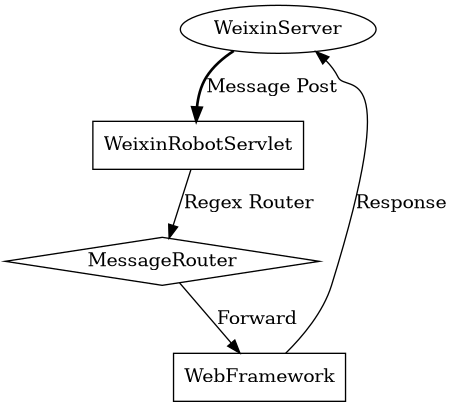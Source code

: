 @startdot
digraph WeixRobotFlow {
  WeixinServer [style=rounded]
  WeixinRobotServlet [shape=box]
  WebFramework [shape=box]
  MessageRouter [shape=diamond]

  WeixinServer -> WeixinRobotServlet [style=bold,label="Message Post"];
  WeixinRobotServlet -> MessageRouter [label="Regex Router"]
  MessageRouter -> WebFramework [label="Forward"]
  WebFramework -> WeixinServer [label="Response"]
}
@enddot